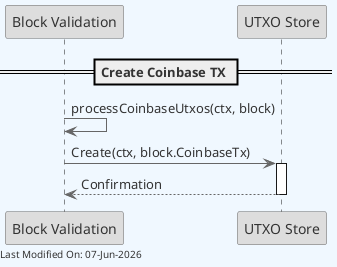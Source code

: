 @startuml
skinparam backgroundColor #F0F8FF
skinparam defaultFontColor #333333
skinparam arrowColor #666666

' Define borders for all elements
skinparam entity {
  BorderColor #666666
  BackgroundColor #DDDDDD
}

skinparam control {
  BorderColor #666666
  BackgroundColor #DDDDDD
}

skinparam participant {
  BorderColor #666666
  BackgroundColor #DDDDDD
}



participant "Block Validation" as BlockValidation
participant "UTXO Store" as UTXOStore

== Create Coinbase TX ==

BlockValidation -> BlockValidation: processCoinbaseUtxos(ctx, block)
BlockValidation -> UTXOStore: Create(ctx, block.CoinbaseTx)
activate UTXOStore

UTXOStore --> BlockValidation: Confirmation
deactivate UTXOStore

left footer Last Modified On: %date("dd-MMM-yyyy")

@enduml
